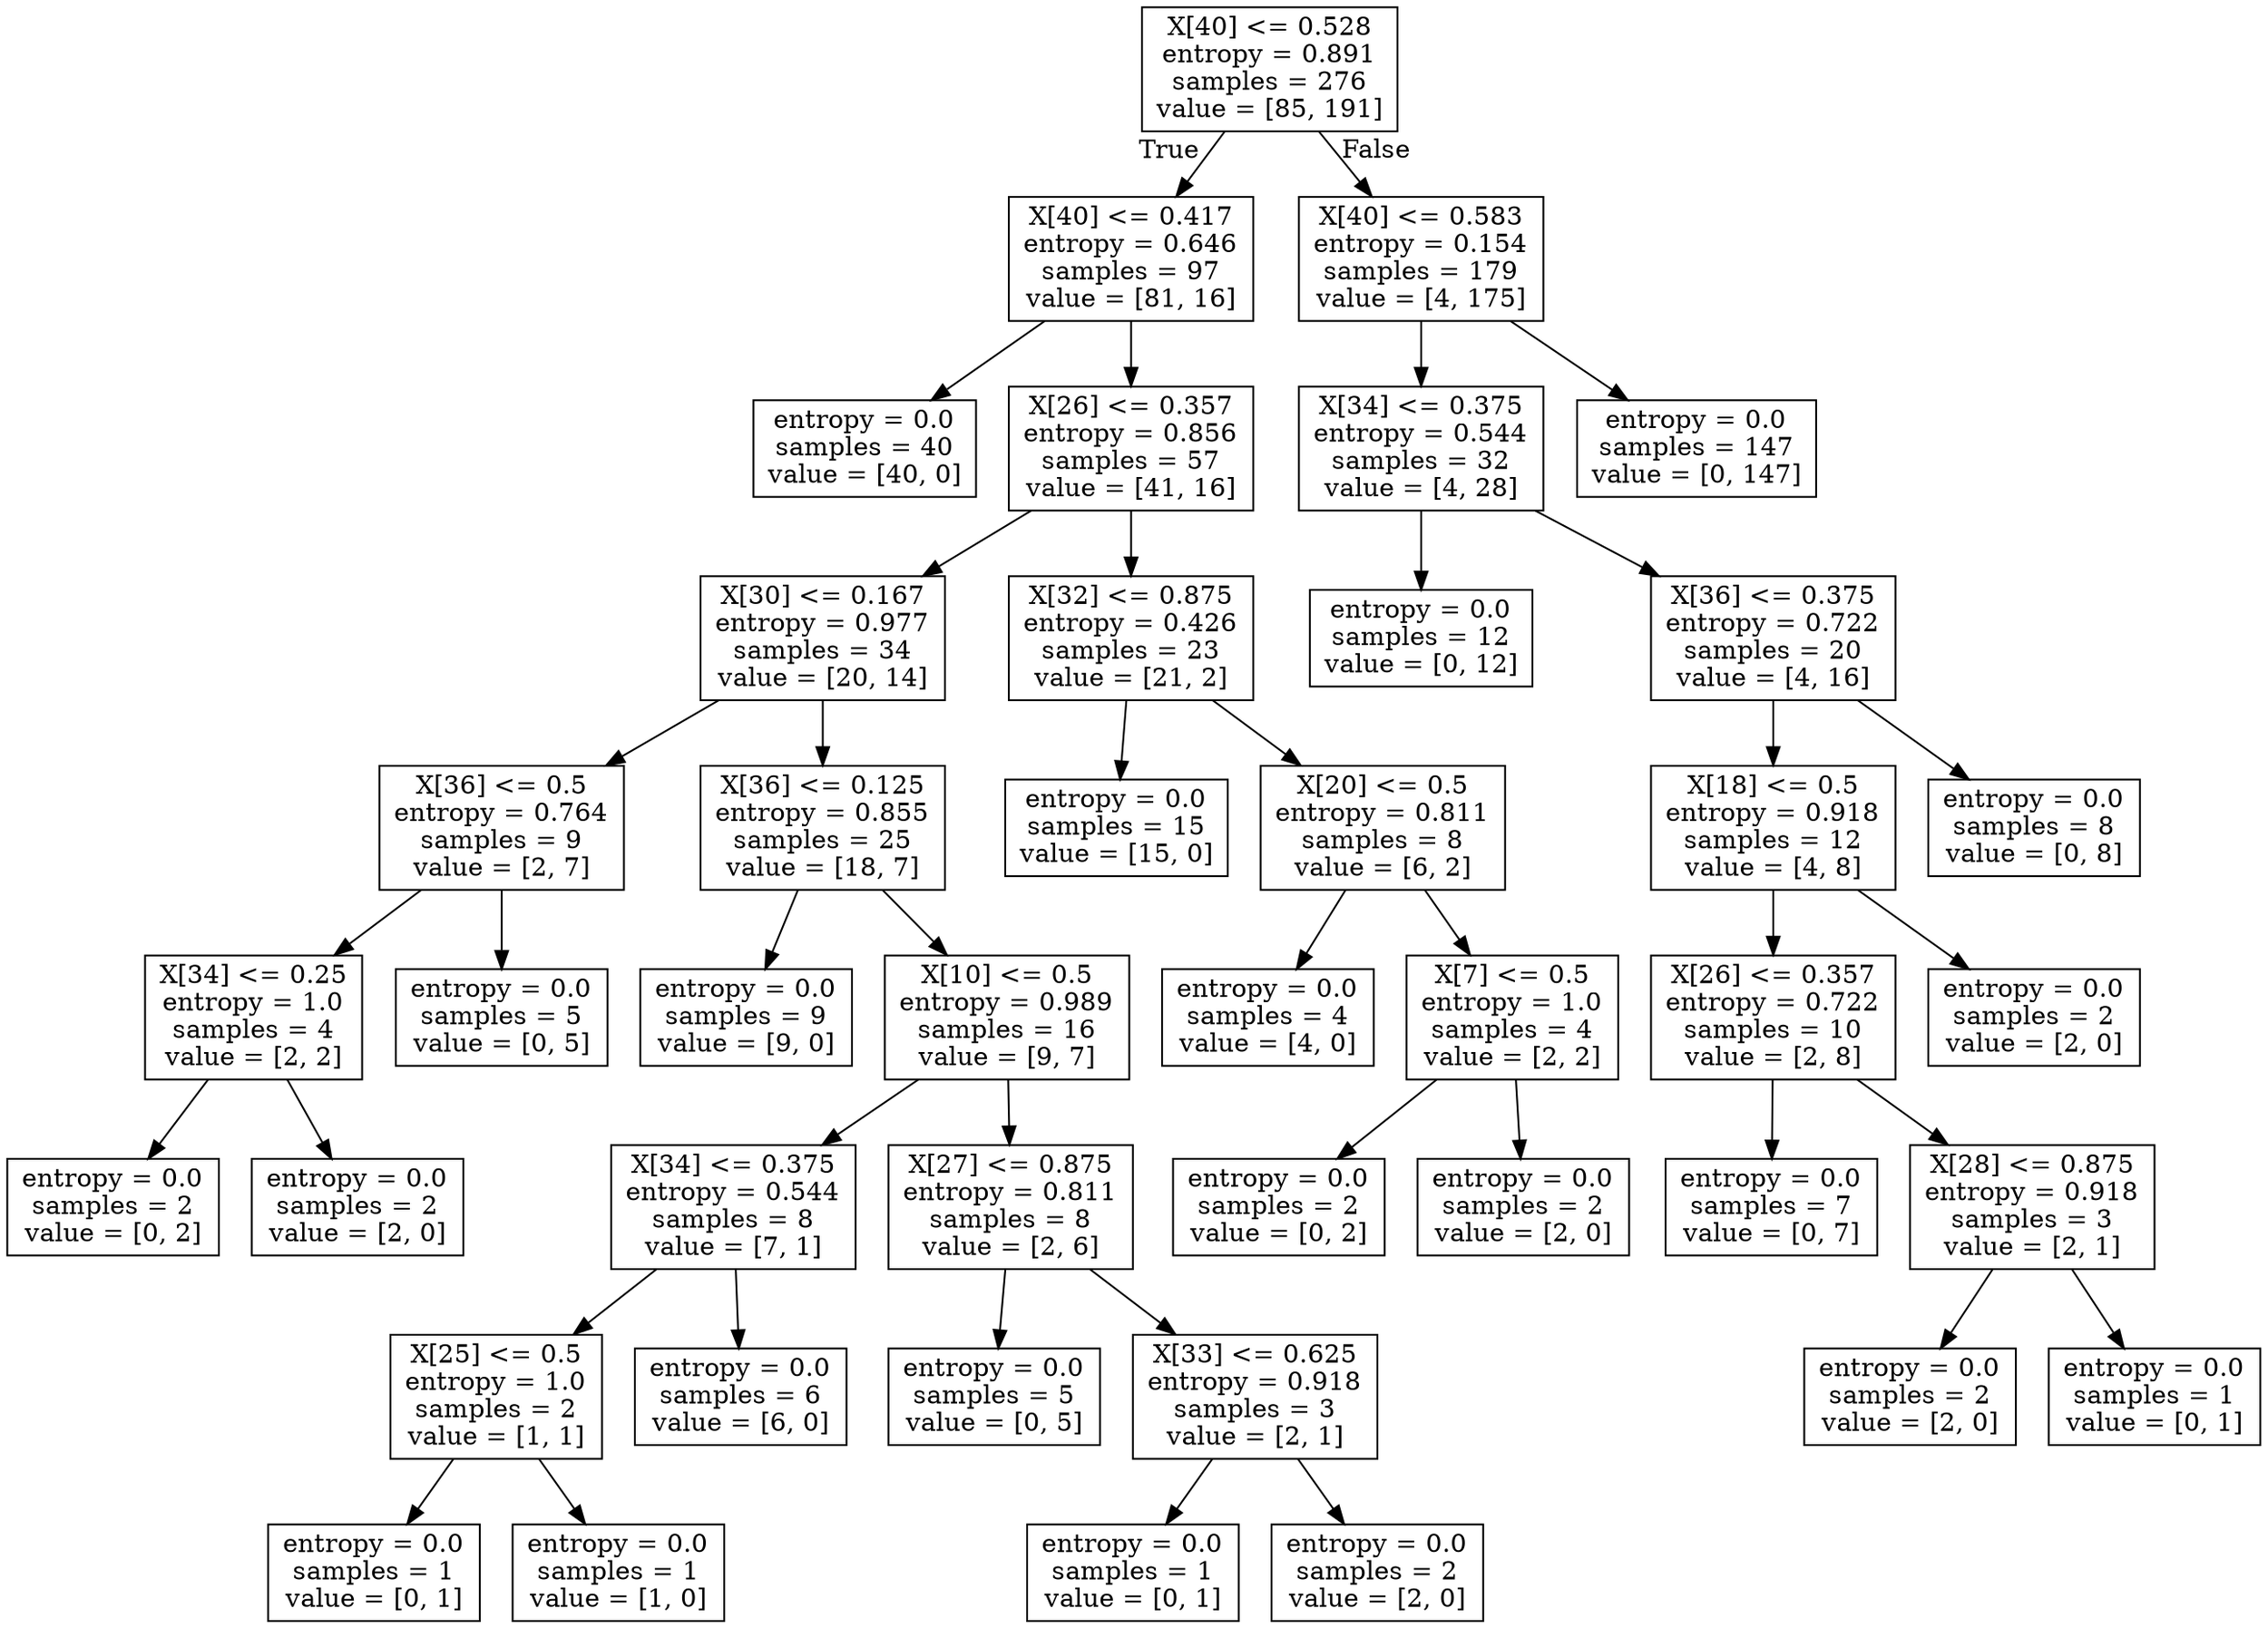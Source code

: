 digraph Tree {
node [shape=box] ;
0 [label="X[40] <= 0.528\nentropy = 0.891\nsamples = 276\nvalue = [85, 191]"] ;
1 [label="X[40] <= 0.417\nentropy = 0.646\nsamples = 97\nvalue = [81, 16]"] ;
0 -> 1 [labeldistance=2.5, labelangle=45, headlabel="True"] ;
2 [label="entropy = 0.0\nsamples = 40\nvalue = [40, 0]"] ;
1 -> 2 ;
3 [label="X[26] <= 0.357\nentropy = 0.856\nsamples = 57\nvalue = [41, 16]"] ;
1 -> 3 ;
4 [label="X[30] <= 0.167\nentropy = 0.977\nsamples = 34\nvalue = [20, 14]"] ;
3 -> 4 ;
5 [label="X[36] <= 0.5\nentropy = 0.764\nsamples = 9\nvalue = [2, 7]"] ;
4 -> 5 ;
6 [label="X[34] <= 0.25\nentropy = 1.0\nsamples = 4\nvalue = [2, 2]"] ;
5 -> 6 ;
7 [label="entropy = 0.0\nsamples = 2\nvalue = [0, 2]"] ;
6 -> 7 ;
8 [label="entropy = 0.0\nsamples = 2\nvalue = [2, 0]"] ;
6 -> 8 ;
9 [label="entropy = 0.0\nsamples = 5\nvalue = [0, 5]"] ;
5 -> 9 ;
10 [label="X[36] <= 0.125\nentropy = 0.855\nsamples = 25\nvalue = [18, 7]"] ;
4 -> 10 ;
11 [label="entropy = 0.0\nsamples = 9\nvalue = [9, 0]"] ;
10 -> 11 ;
12 [label="X[10] <= 0.5\nentropy = 0.989\nsamples = 16\nvalue = [9, 7]"] ;
10 -> 12 ;
13 [label="X[34] <= 0.375\nentropy = 0.544\nsamples = 8\nvalue = [7, 1]"] ;
12 -> 13 ;
14 [label="X[25] <= 0.5\nentropy = 1.0\nsamples = 2\nvalue = [1, 1]"] ;
13 -> 14 ;
15 [label="entropy = 0.0\nsamples = 1\nvalue = [0, 1]"] ;
14 -> 15 ;
16 [label="entropy = 0.0\nsamples = 1\nvalue = [1, 0]"] ;
14 -> 16 ;
17 [label="entropy = 0.0\nsamples = 6\nvalue = [6, 0]"] ;
13 -> 17 ;
18 [label="X[27] <= 0.875\nentropy = 0.811\nsamples = 8\nvalue = [2, 6]"] ;
12 -> 18 ;
19 [label="entropy = 0.0\nsamples = 5\nvalue = [0, 5]"] ;
18 -> 19 ;
20 [label="X[33] <= 0.625\nentropy = 0.918\nsamples = 3\nvalue = [2, 1]"] ;
18 -> 20 ;
21 [label="entropy = 0.0\nsamples = 1\nvalue = [0, 1]"] ;
20 -> 21 ;
22 [label="entropy = 0.0\nsamples = 2\nvalue = [2, 0]"] ;
20 -> 22 ;
23 [label="X[32] <= 0.875\nentropy = 0.426\nsamples = 23\nvalue = [21, 2]"] ;
3 -> 23 ;
24 [label="entropy = 0.0\nsamples = 15\nvalue = [15, 0]"] ;
23 -> 24 ;
25 [label="X[20] <= 0.5\nentropy = 0.811\nsamples = 8\nvalue = [6, 2]"] ;
23 -> 25 ;
26 [label="entropy = 0.0\nsamples = 4\nvalue = [4, 0]"] ;
25 -> 26 ;
27 [label="X[7] <= 0.5\nentropy = 1.0\nsamples = 4\nvalue = [2, 2]"] ;
25 -> 27 ;
28 [label="entropy = 0.0\nsamples = 2\nvalue = [0, 2]"] ;
27 -> 28 ;
29 [label="entropy = 0.0\nsamples = 2\nvalue = [2, 0]"] ;
27 -> 29 ;
30 [label="X[40] <= 0.583\nentropy = 0.154\nsamples = 179\nvalue = [4, 175]"] ;
0 -> 30 [labeldistance=2.5, labelangle=-45, headlabel="False"] ;
31 [label="X[34] <= 0.375\nentropy = 0.544\nsamples = 32\nvalue = [4, 28]"] ;
30 -> 31 ;
32 [label="entropy = 0.0\nsamples = 12\nvalue = [0, 12]"] ;
31 -> 32 ;
33 [label="X[36] <= 0.375\nentropy = 0.722\nsamples = 20\nvalue = [4, 16]"] ;
31 -> 33 ;
34 [label="X[18] <= 0.5\nentropy = 0.918\nsamples = 12\nvalue = [4, 8]"] ;
33 -> 34 ;
35 [label="X[26] <= 0.357\nentropy = 0.722\nsamples = 10\nvalue = [2, 8]"] ;
34 -> 35 ;
36 [label="entropy = 0.0\nsamples = 7\nvalue = [0, 7]"] ;
35 -> 36 ;
37 [label="X[28] <= 0.875\nentropy = 0.918\nsamples = 3\nvalue = [2, 1]"] ;
35 -> 37 ;
38 [label="entropy = 0.0\nsamples = 2\nvalue = [2, 0]"] ;
37 -> 38 ;
39 [label="entropy = 0.0\nsamples = 1\nvalue = [0, 1]"] ;
37 -> 39 ;
40 [label="entropy = 0.0\nsamples = 2\nvalue = [2, 0]"] ;
34 -> 40 ;
41 [label="entropy = 0.0\nsamples = 8\nvalue = [0, 8]"] ;
33 -> 41 ;
42 [label="entropy = 0.0\nsamples = 147\nvalue = [0, 147]"] ;
30 -> 42 ;
}
